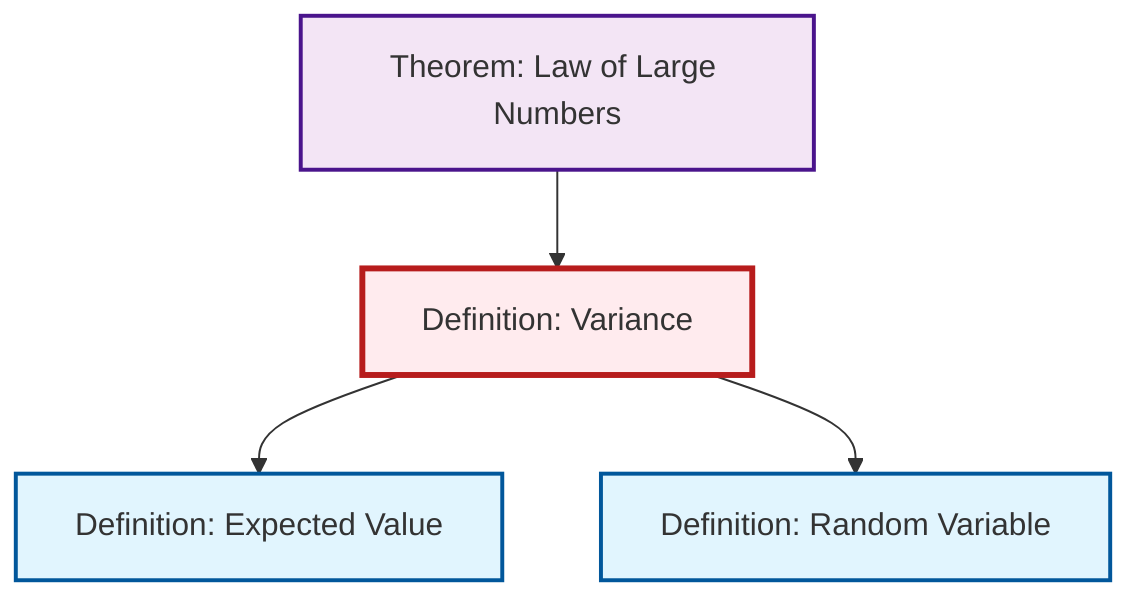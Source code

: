 graph TD
    classDef definition fill:#e1f5fe,stroke:#01579b,stroke-width:2px
    classDef theorem fill:#f3e5f5,stroke:#4a148c,stroke-width:2px
    classDef axiom fill:#fff3e0,stroke:#e65100,stroke-width:2px
    classDef example fill:#e8f5e9,stroke:#1b5e20,stroke-width:2px
    classDef current fill:#ffebee,stroke:#b71c1c,stroke-width:3px
    def-expectation["Definition: Expected Value"]:::definition
    thm-law-of-large-numbers["Theorem: Law of Large Numbers"]:::theorem
    def-variance["Definition: Variance"]:::definition
    def-random-variable["Definition: Random Variable"]:::definition
    def-variance --> def-expectation
    def-variance --> def-random-variable
    thm-law-of-large-numbers --> def-variance
    class def-variance current